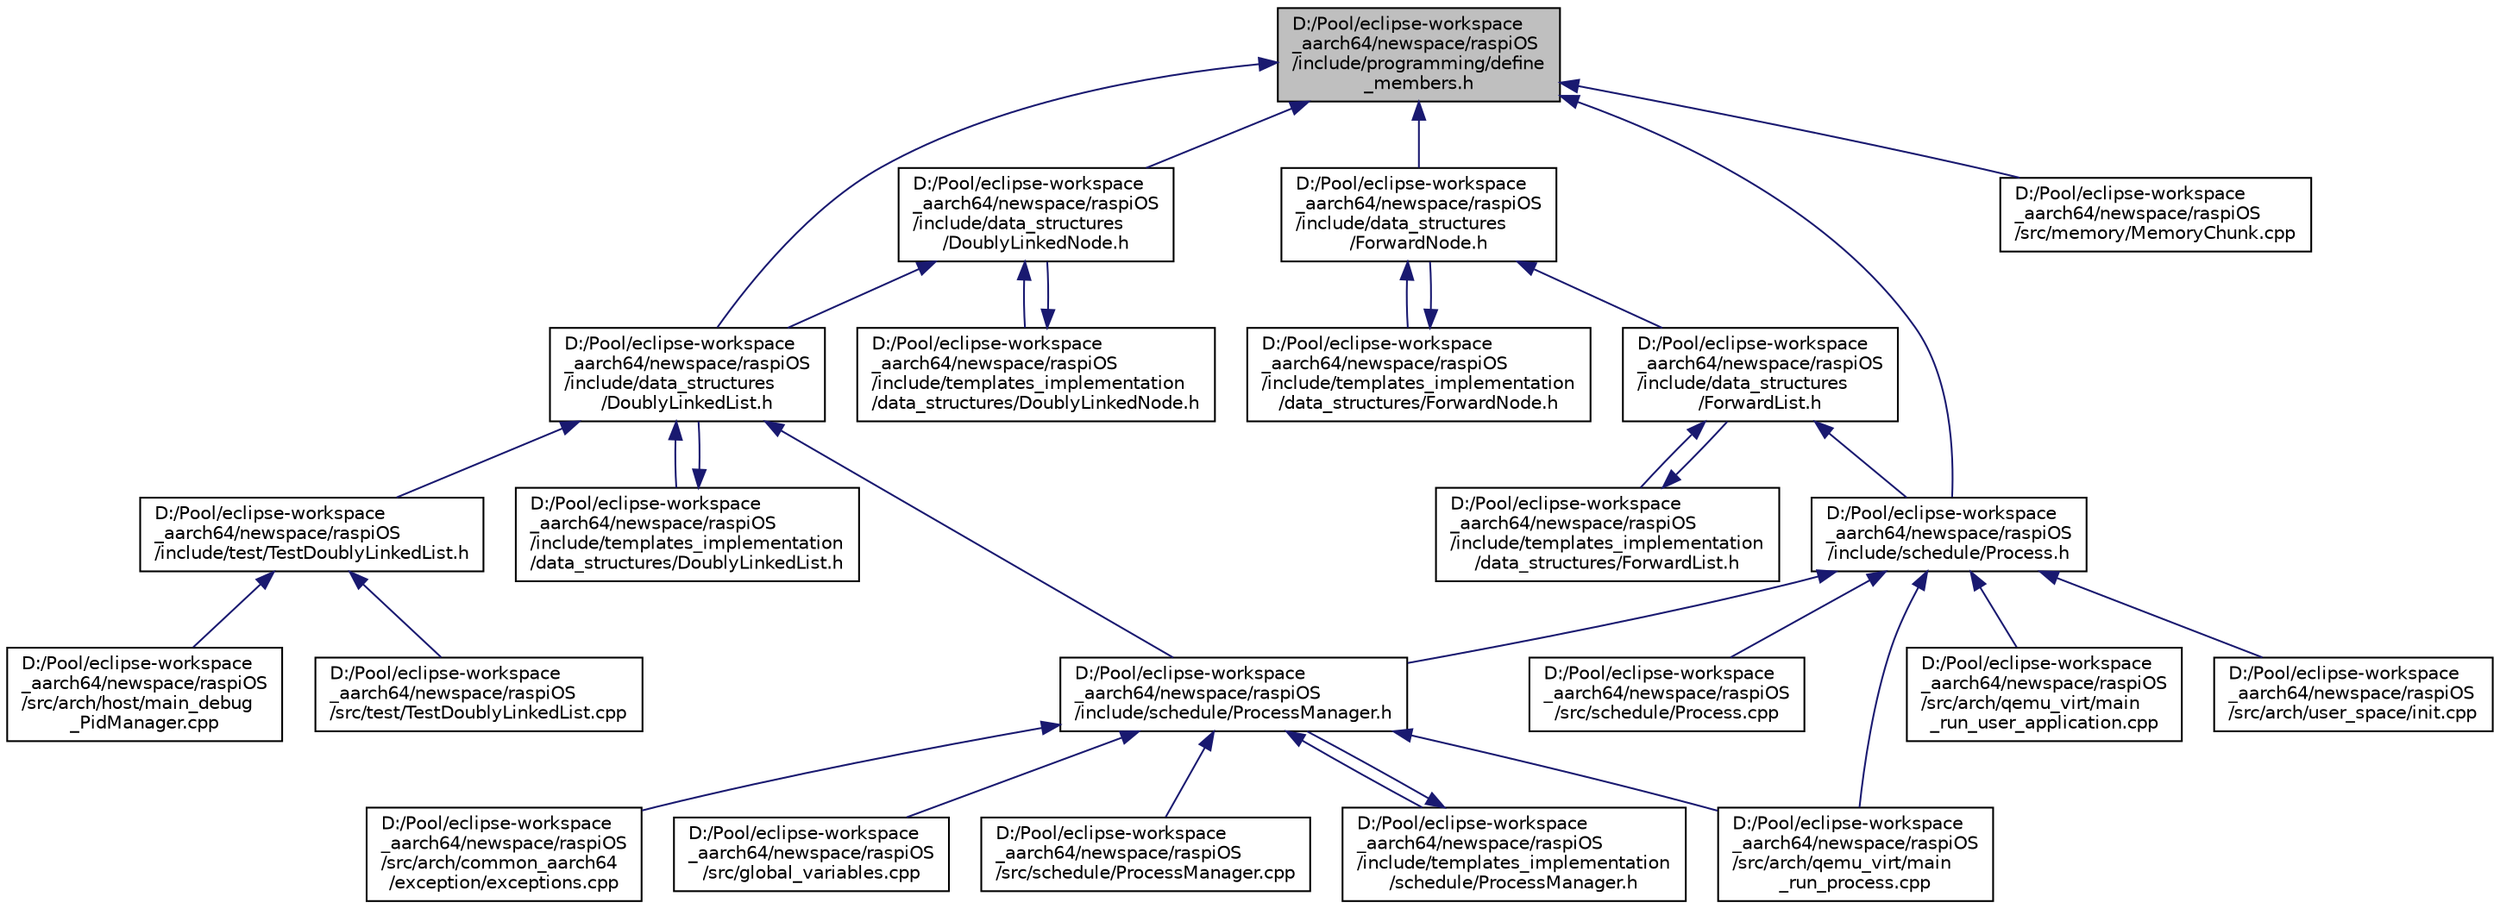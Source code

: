 digraph "D:/Pool/eclipse-workspace_aarch64/newspace/raspiOS/include/programming/define_members.h"
{
  edge [fontname="Helvetica",fontsize="10",labelfontname="Helvetica",labelfontsize="10"];
  node [fontname="Helvetica",fontsize="10",shape=record];
  Node2303 [label="D:/Pool/eclipse-workspace\l_aarch64/newspace/raspiOS\l/include/programming/define\l_members.h",height=0.2,width=0.4,color="black", fillcolor="grey75", style="filled", fontcolor="black"];
  Node2303 -> Node2304 [dir="back",color="midnightblue",fontsize="10",style="solid",fontname="Helvetica"];
  Node2304 [label="D:/Pool/eclipse-workspace\l_aarch64/newspace/raspiOS\l/include/data_structures\l/DoublyLinkedNode.h",height=0.2,width=0.4,color="black", fillcolor="white", style="filled",URL="$df/da2/data__structures_2_doubly_linked_node_8h.html"];
  Node2304 -> Node2305 [dir="back",color="midnightblue",fontsize="10",style="solid",fontname="Helvetica"];
  Node2305 [label="D:/Pool/eclipse-workspace\l_aarch64/newspace/raspiOS\l/include/data_structures\l/DoublyLinkedList.h",height=0.2,width=0.4,color="black", fillcolor="white", style="filled",URL="$df/dde/data__structures_2_doubly_linked_list_8h.html"];
  Node2305 -> Node2306 [dir="back",color="midnightblue",fontsize="10",style="solid",fontname="Helvetica"];
  Node2306 [label="D:/Pool/eclipse-workspace\l_aarch64/newspace/raspiOS\l/include/templates_implementation\l/data_structures/DoublyLinkedList.h",height=0.2,width=0.4,color="black", fillcolor="white", style="filled",URL="$d1/d88/templates__implementation_2data__structures_2_doubly_linked_list_8h.html"];
  Node2306 -> Node2305 [dir="back",color="midnightblue",fontsize="10",style="solid",fontname="Helvetica"];
  Node2305 -> Node2307 [dir="back",color="midnightblue",fontsize="10",style="solid",fontname="Helvetica"];
  Node2307 [label="D:/Pool/eclipse-workspace\l_aarch64/newspace/raspiOS\l/include/schedule/ProcessManager.h",height=0.2,width=0.4,color="black", fillcolor="white", style="filled",URL="$dc/dd6/schedule_2_process_manager_8h.html"];
  Node2307 -> Node2308 [dir="back",color="midnightblue",fontsize="10",style="solid",fontname="Helvetica"];
  Node2308 [label="D:/Pool/eclipse-workspace\l_aarch64/newspace/raspiOS\l/include/templates_implementation\l/schedule/ProcessManager.h",height=0.2,width=0.4,color="black", fillcolor="white", style="filled",URL="$d7/dff/templates__implementation_2schedule_2_process_manager_8h.html"];
  Node2308 -> Node2307 [dir="back",color="midnightblue",fontsize="10",style="solid",fontname="Helvetica"];
  Node2307 -> Node2309 [dir="back",color="midnightblue",fontsize="10",style="solid",fontname="Helvetica"];
  Node2309 [label="D:/Pool/eclipse-workspace\l_aarch64/newspace/raspiOS\l/src/arch/common_aarch64\l/exception/exceptions.cpp",height=0.2,width=0.4,color="black", fillcolor="white", style="filled",URL="$dd/d12/exceptions_8cpp.html"];
  Node2307 -> Node2310 [dir="back",color="midnightblue",fontsize="10",style="solid",fontname="Helvetica"];
  Node2310 [label="D:/Pool/eclipse-workspace\l_aarch64/newspace/raspiOS\l/src/arch/qemu_virt/main\l_run_process.cpp",height=0.2,width=0.4,color="black", fillcolor="white", style="filled",URL="$d9/d35/main__run__process_8cpp.html"];
  Node2307 -> Node2311 [dir="back",color="midnightblue",fontsize="10",style="solid",fontname="Helvetica"];
  Node2311 [label="D:/Pool/eclipse-workspace\l_aarch64/newspace/raspiOS\l/src/global_variables.cpp",height=0.2,width=0.4,color="black", fillcolor="white", style="filled",URL="$d9/d90/global__variables_8cpp.html"];
  Node2307 -> Node2312 [dir="back",color="midnightblue",fontsize="10",style="solid",fontname="Helvetica"];
  Node2312 [label="D:/Pool/eclipse-workspace\l_aarch64/newspace/raspiOS\l/src/schedule/ProcessManager.cpp",height=0.2,width=0.4,color="black", fillcolor="white", style="filled",URL="$d8/d3c/_process_manager_8cpp.html"];
  Node2305 -> Node2313 [dir="back",color="midnightblue",fontsize="10",style="solid",fontname="Helvetica"];
  Node2313 [label="D:/Pool/eclipse-workspace\l_aarch64/newspace/raspiOS\l/include/test/TestDoublyLinkedList.h",height=0.2,width=0.4,color="black", fillcolor="white", style="filled",URL="$dd/dd1/_test_doubly_linked_list_8h.html"];
  Node2313 -> Node2314 [dir="back",color="midnightblue",fontsize="10",style="solid",fontname="Helvetica"];
  Node2314 [label="D:/Pool/eclipse-workspace\l_aarch64/newspace/raspiOS\l/src/arch/host/main_debug\l_PidManager.cpp",height=0.2,width=0.4,color="black", fillcolor="white", style="filled",URL="$d1/d40/main__debug___pid_manager_8cpp.html"];
  Node2313 -> Node2315 [dir="back",color="midnightblue",fontsize="10",style="solid",fontname="Helvetica"];
  Node2315 [label="D:/Pool/eclipse-workspace\l_aarch64/newspace/raspiOS\l/src/test/TestDoublyLinkedList.cpp",height=0.2,width=0.4,color="black", fillcolor="white", style="filled",URL="$d4/d96/_test_doubly_linked_list_8cpp.html"];
  Node2304 -> Node2316 [dir="back",color="midnightblue",fontsize="10",style="solid",fontname="Helvetica"];
  Node2316 [label="D:/Pool/eclipse-workspace\l_aarch64/newspace/raspiOS\l/include/templates_implementation\l/data_structures/DoublyLinkedNode.h",height=0.2,width=0.4,color="black", fillcolor="white", style="filled",URL="$d3/dc9/templates__implementation_2data__structures_2_doubly_linked_node_8h.html"];
  Node2316 -> Node2304 [dir="back",color="midnightblue",fontsize="10",style="solid",fontname="Helvetica"];
  Node2303 -> Node2305 [dir="back",color="midnightblue",fontsize="10",style="solid",fontname="Helvetica"];
  Node2303 -> Node2317 [dir="back",color="midnightblue",fontsize="10",style="solid",fontname="Helvetica"];
  Node2317 [label="D:/Pool/eclipse-workspace\l_aarch64/newspace/raspiOS\l/include/data_structures\l/ForwardNode.h",height=0.2,width=0.4,color="black", fillcolor="white", style="filled",URL="$d7/d32/data__structures_2_forward_node_8h.html"];
  Node2317 -> Node2318 [dir="back",color="midnightblue",fontsize="10",style="solid",fontname="Helvetica"];
  Node2318 [label="D:/Pool/eclipse-workspace\l_aarch64/newspace/raspiOS\l/include/data_structures\l/ForwardList.h",height=0.2,width=0.4,color="black", fillcolor="white", style="filled",URL="$d8/db0/data__structures_2_forward_list_8h.html"];
  Node2318 -> Node2319 [dir="back",color="midnightblue",fontsize="10",style="solid",fontname="Helvetica"];
  Node2319 [label="D:/Pool/eclipse-workspace\l_aarch64/newspace/raspiOS\l/include/templates_implementation\l/data_structures/ForwardList.h",height=0.2,width=0.4,color="black", fillcolor="white", style="filled",URL="$d6/d60/templates__implementation_2data__structures_2_forward_list_8h.html"];
  Node2319 -> Node2318 [dir="back",color="midnightblue",fontsize="10",style="solid",fontname="Helvetica"];
  Node2318 -> Node2320 [dir="back",color="midnightblue",fontsize="10",style="solid",fontname="Helvetica"];
  Node2320 [label="D:/Pool/eclipse-workspace\l_aarch64/newspace/raspiOS\l/include/schedule/Process.h",height=0.2,width=0.4,color="black", fillcolor="white", style="filled",URL="$dd/d77/_process_8h.html"];
  Node2320 -> Node2307 [dir="back",color="midnightblue",fontsize="10",style="solid",fontname="Helvetica"];
  Node2320 -> Node2310 [dir="back",color="midnightblue",fontsize="10",style="solid",fontname="Helvetica"];
  Node2320 -> Node2321 [dir="back",color="midnightblue",fontsize="10",style="solid",fontname="Helvetica"];
  Node2321 [label="D:/Pool/eclipse-workspace\l_aarch64/newspace/raspiOS\l/src/arch/qemu_virt/main\l_run_user_application.cpp",height=0.2,width=0.4,color="black", fillcolor="white", style="filled",URL="$d3/d50/main__run__user__application_8cpp.html"];
  Node2320 -> Node2322 [dir="back",color="midnightblue",fontsize="10",style="solid",fontname="Helvetica"];
  Node2322 [label="D:/Pool/eclipse-workspace\l_aarch64/newspace/raspiOS\l/src/arch/user_space/init.cpp",height=0.2,width=0.4,color="black", fillcolor="white", style="filled",URL="$d0/dc9/init_8cpp.html"];
  Node2320 -> Node2323 [dir="back",color="midnightblue",fontsize="10",style="solid",fontname="Helvetica"];
  Node2323 [label="D:/Pool/eclipse-workspace\l_aarch64/newspace/raspiOS\l/src/schedule/Process.cpp",height=0.2,width=0.4,color="black", fillcolor="white", style="filled",URL="$dd/d2b/_process_8cpp.html"];
  Node2317 -> Node2324 [dir="back",color="midnightblue",fontsize="10",style="solid",fontname="Helvetica"];
  Node2324 [label="D:/Pool/eclipse-workspace\l_aarch64/newspace/raspiOS\l/include/templates_implementation\l/data_structures/ForwardNode.h",height=0.2,width=0.4,color="black", fillcolor="white", style="filled",URL="$df/dbc/templates__implementation_2data__structures_2_forward_node_8h.html"];
  Node2324 -> Node2317 [dir="back",color="midnightblue",fontsize="10",style="solid",fontname="Helvetica"];
  Node2303 -> Node2320 [dir="back",color="midnightblue",fontsize="10",style="solid",fontname="Helvetica"];
  Node2303 -> Node2325 [dir="back",color="midnightblue",fontsize="10",style="solid",fontname="Helvetica"];
  Node2325 [label="D:/Pool/eclipse-workspace\l_aarch64/newspace/raspiOS\l/src/memory/MemoryChunk.cpp",height=0.2,width=0.4,color="black", fillcolor="white", style="filled",URL="$d1/d1e/_memory_chunk_8cpp.html"];
}
